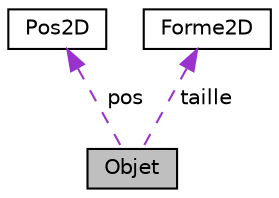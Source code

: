 digraph "Objet"
{
  edge [fontname="Helvetica",fontsize="10",labelfontname="Helvetica",labelfontsize="10"];
  node [fontname="Helvetica",fontsize="10",shape=record];
  Node1 [label="Objet",height=0.2,width=0.4,color="black", fillcolor="grey75", style="filled", fontcolor="black"];
  Node2 -> Node1 [dir="back",color="darkorchid3",fontsize="10",style="dashed",label=" pos" ,fontname="Helvetica"];
  Node2 [label="Pos2D",height=0.2,width=0.4,color="black", fillcolor="white", style="filled",URL="$classPos2D.html"];
  Node3 -> Node1 [dir="back",color="darkorchid3",fontsize="10",style="dashed",label=" taille" ,fontname="Helvetica"];
  Node3 [label="Forme2D",height=0.2,width=0.4,color="black", fillcolor="white", style="filled",URL="$classForme2D.html"];
}

